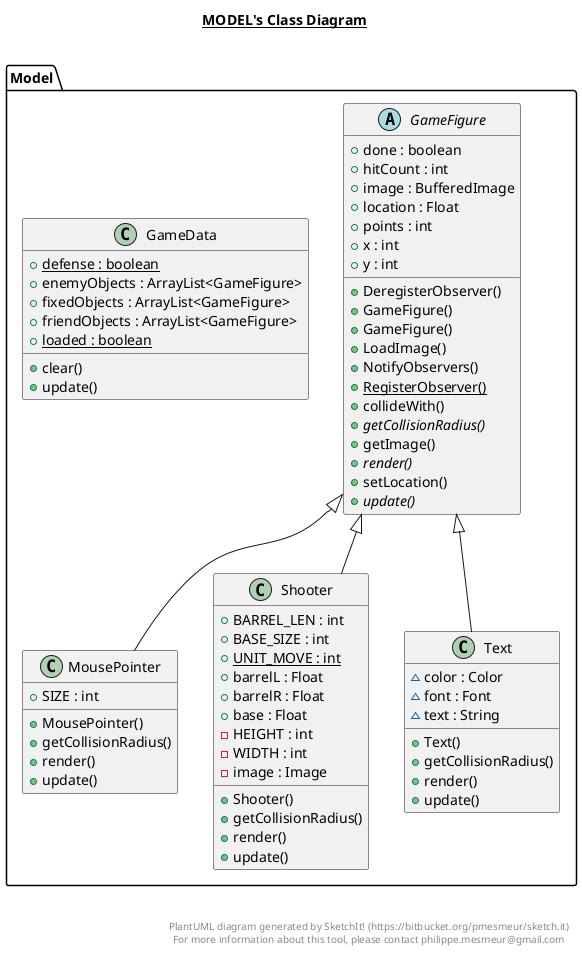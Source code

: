 @startuml

title __MODEL's Class Diagram__\n

  namespace Model {
    class Model.GameData {
        {static} + defense : boolean
        + enemyObjects : ArrayList<GameFigure>
        + fixedObjects : ArrayList<GameFigure>
        + friendObjects : ArrayList<GameFigure>
        {static} + loaded : boolean
        + clear()
        + update()
    }
  }
  

  namespace Model {
    abstract class Model.GameFigure {
        + done : boolean
        + hitCount : int
        + image : BufferedImage
        + location : Float
        + points : int
        + x : int
        + y : int
        + DeregisterObserver()
        + GameFigure()
        + GameFigure()
        + LoadImage()
        + NotifyObservers()
        {static} + RegisterObserver()
        + collideWith()
        {abstract} + getCollisionRadius()
        + getImage()
        {abstract} + render()
        + setLocation()
        {abstract} + update()
    }
  }
  

  namespace Model {
    class Model.MousePointer {
        + SIZE : int
        + MousePointer()
        + getCollisionRadius()
        + render()
        + update()
    }
  }
  

  namespace Model {
    class Model.Shooter {
        + BARREL_LEN : int
        + BASE_SIZE : int
        {static} + UNIT_MOVE : int
        + barrelL : Float
        + barrelR : Float
        + base : Float
        - HEIGHT : int
        - WIDTH : int
        - image : Image
        + Shooter()
        + getCollisionRadius()
        + render()
        + update()
    }
  }
  

  namespace Model {
    class Model.Text {
        ~ color : Color
        ~ font : Font
        ~ text : String
        + Text()
        + getCollisionRadius()
        + render()
        + update()
    }
  }
  

  Model.MousePointer -up-|> Model.GameFigure
  Model.Shooter -up-|> Model.GameFigure
  Model.Text -up-|> Model.GameFigure


right footer


PlantUML diagram generated by SketchIt! (https://bitbucket.org/pmesmeur/sketch.it)
For more information about this tool, please contact philippe.mesmeur@gmail.com
endfooter

@enduml
